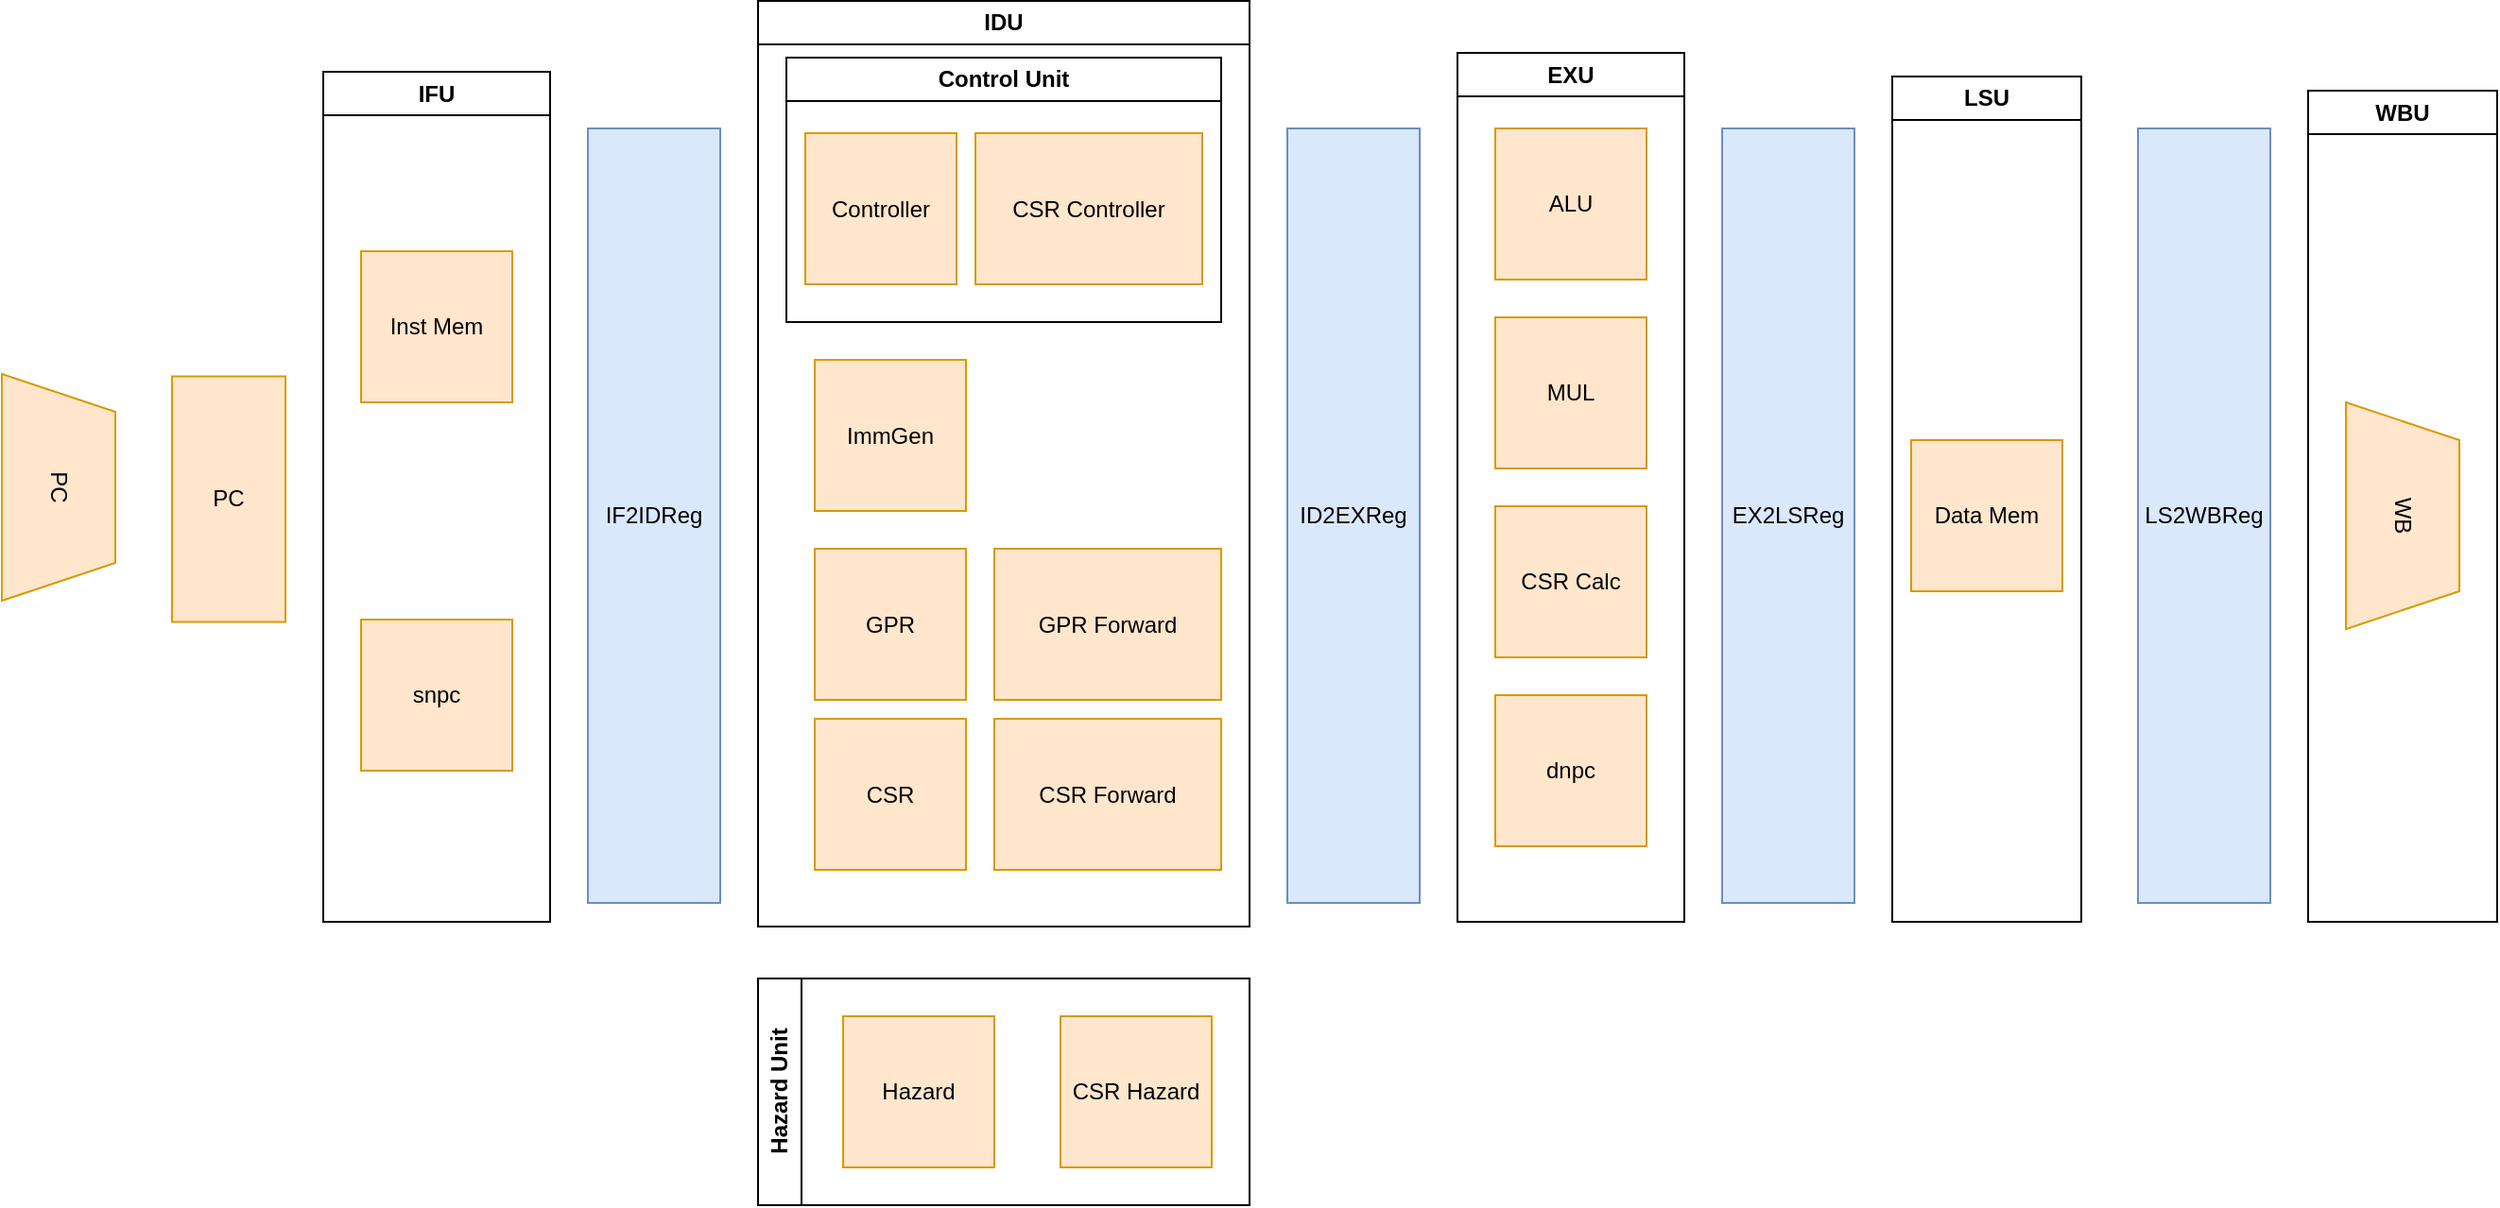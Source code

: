 <mxfile version="21.7.5" type="device">
  <diagram name="Page-1" id="gUr6Gk0GwjmOe10-43yY">
    <mxGraphModel dx="2049" dy="1254" grid="1" gridSize="10" guides="1" tooltips="1" connect="1" arrows="1" fold="1" page="1" pageScale="1" pageWidth="16000" pageHeight="16000" background="none" math="0" shadow="0">
      <root>
        <mxCell id="0" />
        <mxCell id="1" parent="0" />
        <mxCell id="HajdJlI4ehWmvmJ5Dq7f-1" value="PC" style="rounded=0;whiteSpace=wrap;html=1;fillColor=#ffe6cc;strokeColor=#d79b00;" parent="1" vertex="1">
          <mxGeometry x="580" y="531.25" width="60" height="130" as="geometry" />
        </mxCell>
        <mxCell id="HajdJlI4ehWmvmJ5Dq7f-5" value="IF2IDReg" style="rounded=0;whiteSpace=wrap;html=1;fillColor=#dae8fc;strokeColor=#6c8ebf;" parent="1" vertex="1">
          <mxGeometry x="800" y="400" width="70" height="410" as="geometry" />
        </mxCell>
        <mxCell id="HajdJlI4ehWmvmJ5Dq7f-24" value="ID2EXReg" style="rounded=0;whiteSpace=wrap;html=1;fillColor=#dae8fc;strokeColor=#6c8ebf;" parent="1" vertex="1">
          <mxGeometry x="1170" y="400" width="70" height="410" as="geometry" />
        </mxCell>
        <mxCell id="HajdJlI4ehWmvmJ5Dq7f-29" value="EX2LSReg" style="rounded=0;whiteSpace=wrap;html=1;fillColor=#dae8fc;strokeColor=#6c8ebf;" parent="1" vertex="1">
          <mxGeometry x="1400" y="400" width="70" height="410" as="geometry" />
        </mxCell>
        <mxCell id="HajdJlI4ehWmvmJ5Dq7f-30" value="IFU" style="swimlane;whiteSpace=wrap;html=1;" parent="1" vertex="1">
          <mxGeometry x="660" y="370" width="120" height="450" as="geometry" />
        </mxCell>
        <mxCell id="HajdJlI4ehWmvmJ5Dq7f-2" value="Inst Mem" style="rounded=0;whiteSpace=wrap;html=1;fillColor=#ffe6cc;strokeColor=#d79b00;" parent="HajdJlI4ehWmvmJ5Dq7f-30" vertex="1">
          <mxGeometry x="20" y="95" width="80" height="80" as="geometry" />
        </mxCell>
        <mxCell id="HajdJlI4ehWmvmJ5Dq7f-6" value="snpc" style="rounded=0;whiteSpace=wrap;html=1;fillColor=#ffe6cc;strokeColor=#d79b00;" parent="HajdJlI4ehWmvmJ5Dq7f-30" vertex="1">
          <mxGeometry x="20" y="290" width="80" height="80" as="geometry" />
        </mxCell>
        <mxCell id="HajdJlI4ehWmvmJ5Dq7f-31" value="IDU" style="swimlane;whiteSpace=wrap;html=1;" parent="1" vertex="1">
          <mxGeometry x="890" y="332.5" width="260" height="490" as="geometry" />
        </mxCell>
        <mxCell id="HajdJlI4ehWmvmJ5Dq7f-15" value="ImmGen" style="rounded=0;whiteSpace=wrap;html=1;fillColor=#ffe6cc;strokeColor=#d79b00;" parent="HajdJlI4ehWmvmJ5Dq7f-31" vertex="1">
          <mxGeometry x="30" y="190" width="80" height="80" as="geometry" />
        </mxCell>
        <mxCell id="HajdJlI4ehWmvmJ5Dq7f-16" value="GPR" style="rounded=0;whiteSpace=wrap;html=1;fillColor=#ffe6cc;strokeColor=#d79b00;" parent="HajdJlI4ehWmvmJ5Dq7f-31" vertex="1">
          <mxGeometry x="30" y="290" width="80" height="80" as="geometry" />
        </mxCell>
        <mxCell id="HajdJlI4ehWmvmJ5Dq7f-17" value="CSR" style="rounded=0;whiteSpace=wrap;html=1;fillColor=#ffe6cc;strokeColor=#d79b00;" parent="HajdJlI4ehWmvmJ5Dq7f-31" vertex="1">
          <mxGeometry x="30" y="380" width="80" height="80" as="geometry" />
        </mxCell>
        <mxCell id="HajdJlI4ehWmvmJ5Dq7f-19" value="CSR Forward" style="rounded=0;whiteSpace=wrap;html=1;fillColor=#ffe6cc;strokeColor=#d79b00;" parent="HajdJlI4ehWmvmJ5Dq7f-31" vertex="1">
          <mxGeometry x="125" y="380" width="120" height="80" as="geometry" />
        </mxCell>
        <mxCell id="HajdJlI4ehWmvmJ5Dq7f-18" value="GPR Forward" style="rounded=0;whiteSpace=wrap;html=1;fillColor=#ffe6cc;strokeColor=#d79b00;" parent="HajdJlI4ehWmvmJ5Dq7f-31" vertex="1">
          <mxGeometry x="125" y="290" width="120" height="80" as="geometry" />
        </mxCell>
        <mxCell id="HajdJlI4ehWmvmJ5Dq7f-32" value="Control Unit" style="swimlane;whiteSpace=wrap;html=1;" parent="HajdJlI4ehWmvmJ5Dq7f-31" vertex="1">
          <mxGeometry x="15" y="30" width="230" height="140" as="geometry" />
        </mxCell>
        <mxCell id="HajdJlI4ehWmvmJ5Dq7f-13" value="Controller" style="rounded=0;whiteSpace=wrap;html=1;fillColor=#ffe6cc;strokeColor=#d79b00;" parent="HajdJlI4ehWmvmJ5Dq7f-32" vertex="1">
          <mxGeometry x="10" y="40" width="80" height="80" as="geometry" />
        </mxCell>
        <mxCell id="HajdJlI4ehWmvmJ5Dq7f-14" value="CSR Controller" style="rounded=0;whiteSpace=wrap;html=1;fillColor=#ffe6cc;strokeColor=#d79b00;" parent="HajdJlI4ehWmvmJ5Dq7f-32" vertex="1">
          <mxGeometry x="100" y="40" width="120" height="80" as="geometry" />
        </mxCell>
        <mxCell id="HajdJlI4ehWmvmJ5Dq7f-33" value="EXU" style="swimlane;whiteSpace=wrap;html=1;" parent="1" vertex="1">
          <mxGeometry x="1260" y="360" width="120" height="460" as="geometry" />
        </mxCell>
        <mxCell id="HajdJlI4ehWmvmJ5Dq7f-25" value="ALU" style="rounded=0;whiteSpace=wrap;html=1;fillColor=#ffe6cc;strokeColor=#d79b00;" parent="HajdJlI4ehWmvmJ5Dq7f-33" vertex="1">
          <mxGeometry x="20" y="40" width="80" height="80" as="geometry" />
        </mxCell>
        <mxCell id="HajdJlI4ehWmvmJ5Dq7f-26" value="MUL" style="rounded=0;whiteSpace=wrap;html=1;fillColor=#ffe6cc;strokeColor=#d79b00;" parent="HajdJlI4ehWmvmJ5Dq7f-33" vertex="1">
          <mxGeometry x="20" y="140" width="80" height="80" as="geometry" />
        </mxCell>
        <mxCell id="HajdJlI4ehWmvmJ5Dq7f-28" value="CSR Calc" style="rounded=0;whiteSpace=wrap;html=1;fillColor=#ffe6cc;strokeColor=#d79b00;" parent="HajdJlI4ehWmvmJ5Dq7f-33" vertex="1">
          <mxGeometry x="20" y="240" width="80" height="80" as="geometry" />
        </mxCell>
        <mxCell id="HajdJlI4ehWmvmJ5Dq7f-38" value="dnpc" style="rounded=0;whiteSpace=wrap;html=1;fillColor=#ffe6cc;strokeColor=#d79b00;" parent="HajdJlI4ehWmvmJ5Dq7f-33" vertex="1">
          <mxGeometry x="20" y="340" width="80" height="80" as="geometry" />
        </mxCell>
        <mxCell id="HajdJlI4ehWmvmJ5Dq7f-40" value="LSU" style="swimlane;whiteSpace=wrap;html=1;" parent="1" vertex="1">
          <mxGeometry x="1490" y="372.5" width="100" height="447.5" as="geometry" />
        </mxCell>
        <mxCell id="HajdJlI4ehWmvmJ5Dq7f-39" value="Data Mem" style="rounded=0;whiteSpace=wrap;html=1;fillColor=#ffe6cc;strokeColor=#d79b00;" parent="HajdJlI4ehWmvmJ5Dq7f-40" vertex="1">
          <mxGeometry x="10" y="192.5" width="80" height="80" as="geometry" />
        </mxCell>
        <mxCell id="HajdJlI4ehWmvmJ5Dq7f-41" value="LS2WBReg" style="rounded=0;whiteSpace=wrap;html=1;fillColor=#dae8fc;strokeColor=#6c8ebf;" parent="1" vertex="1">
          <mxGeometry x="1620" y="400" width="70" height="410" as="geometry" />
        </mxCell>
        <mxCell id="HajdJlI4ehWmvmJ5Dq7f-44" value="WBU" style="swimlane;whiteSpace=wrap;html=1;" parent="1" vertex="1">
          <mxGeometry x="1710" y="380" width="100" height="440" as="geometry" />
        </mxCell>
        <mxCell id="HajdJlI4ehWmvmJ5Dq7f-43" value="WB" style="shape=trapezoid;perimeter=trapezoidPerimeter;whiteSpace=wrap;html=1;fixedSize=1;rotation=90;fillColor=#ffe6cc;strokeColor=#d79b00;" parent="HajdJlI4ehWmvmJ5Dq7f-44" vertex="1">
          <mxGeometry x="-10" y="195" width="120" height="60" as="geometry" />
        </mxCell>
        <mxCell id="HajdJlI4ehWmvmJ5Dq7f-47" value="PC" style="shape=trapezoid;perimeter=trapezoidPerimeter;whiteSpace=wrap;html=1;fixedSize=1;rotation=90;fillColor=#ffe6cc;strokeColor=#d79b00;" parent="1" vertex="1">
          <mxGeometry x="460" y="560" width="120" height="60" as="geometry" />
        </mxCell>
        <mxCell id="HajdJlI4ehWmvmJ5Dq7f-51" value="Hazard Unit" style="swimlane;horizontal=0;whiteSpace=wrap;html=1;" parent="1" vertex="1">
          <mxGeometry x="890" y="850" width="260" height="120" as="geometry" />
        </mxCell>
        <mxCell id="HajdJlI4ehWmvmJ5Dq7f-49" value="Hazard" style="rounded=0;whiteSpace=wrap;html=1;fillColor=#ffe6cc;strokeColor=#d79b00;" parent="HajdJlI4ehWmvmJ5Dq7f-51" vertex="1">
          <mxGeometry x="45" y="20" width="80" height="80" as="geometry" />
        </mxCell>
        <mxCell id="HajdJlI4ehWmvmJ5Dq7f-50" value="CSR Hazard" style="rounded=0;whiteSpace=wrap;html=1;fillColor=#ffe6cc;strokeColor=#d79b00;" parent="HajdJlI4ehWmvmJ5Dq7f-51" vertex="1">
          <mxGeometry x="160" y="20" width="80" height="80" as="geometry" />
        </mxCell>
      </root>
    </mxGraphModel>
  </diagram>
</mxfile>
